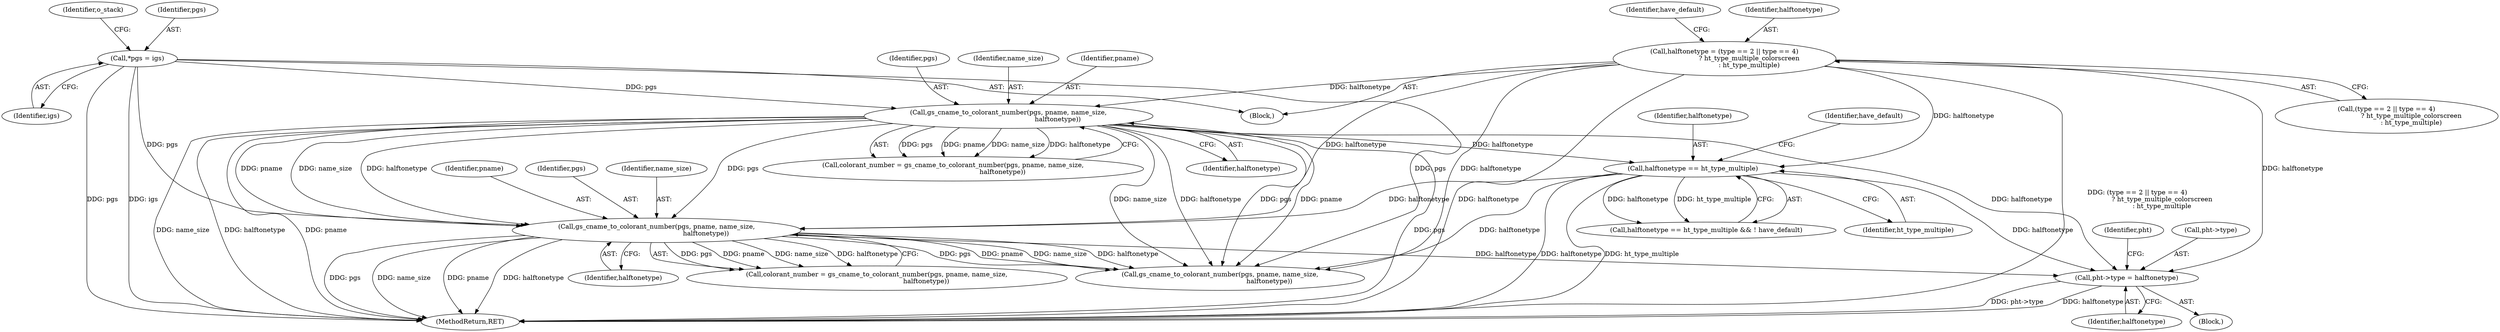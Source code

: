 digraph "0_ghostscript_f5c7555c30393e64ec1f5ab0dfae5b55b3b3fc78@pointer" {
"1000647" [label="(Call,pht->type = halftonetype)"];
"1000236" [label="(Call,halftonetype = (type == 2 || type == 4)\n                        ? ht_type_multiple_colorscreen\n                        : ht_type_multiple)"];
"1000309" [label="(Call,gs_cname_to_colorant_number(pgs, pname, name_size,\n                                                halftonetype))"];
"1000177" [label="(Call,*pgs = igs)"];
"1000352" [label="(Call,halftonetype == ht_type_multiple)"];
"1000495" [label="(Call,gs_cname_to_colorant_number(pgs, pname, name_size,\n                                                halftonetype))"];
"1000249" [label="(Identifier,have_default)"];
"1000354" [label="(Identifier,ht_type_multiple)"];
"1000656" [label="(Identifier,pht)"];
"1000237" [label="(Identifier,halftonetype)"];
"1000353" [label="(Identifier,halftonetype)"];
"1000752" [label="(Call,gs_cname_to_colorant_number(pgs, pname, name_size,\n                                                halftonetype))"];
"1000312" [label="(Identifier,name_size)"];
"1000177" [label="(Call,*pgs = igs)"];
"1000497" [label="(Identifier,pname)"];
"1000351" [label="(Call,halftonetype == ht_type_multiple && ! have_default)"];
"1000311" [label="(Identifier,pname)"];
"1000493" [label="(Call,colorant_number = gs_cname_to_colorant_number(pgs, pname, name_size,\n                                                halftonetype))"];
"1000647" [label="(Call,pht->type = halftonetype)"];
"1000356" [label="(Identifier,have_default)"];
"1000496" [label="(Identifier,pgs)"];
"1000310" [label="(Identifier,pgs)"];
"1000185" [label="(Identifier,o_stack)"];
"1000309" [label="(Call,gs_cname_to_colorant_number(pgs, pname, name_size,\n                                                halftonetype))"];
"1000651" [label="(Identifier,halftonetype)"];
"1000495" [label="(Call,gs_cname_to_colorant_number(pgs, pname, name_size,\n                                                halftonetype))"];
"1000646" [label="(Block,)"];
"1000313" [label="(Identifier,halftonetype)"];
"1000648" [label="(Call,pht->type)"];
"1000498" [label="(Identifier,name_size)"];
"1001042" [label="(MethodReturn,RET)"];
"1000238" [label="(Call,(type == 2 || type == 4)\n                        ? ht_type_multiple_colorscreen\n                        : ht_type_multiple)"];
"1000178" [label="(Identifier,pgs)"];
"1000236" [label="(Call,halftonetype = (type == 2 || type == 4)\n                        ? ht_type_multiple_colorscreen\n                        : ht_type_multiple)"];
"1000127" [label="(Block,)"];
"1000307" [label="(Call,colorant_number = gs_cname_to_colorant_number(pgs, pname, name_size,\n                                                halftonetype))"];
"1000352" [label="(Call,halftonetype == ht_type_multiple)"];
"1000499" [label="(Identifier,halftonetype)"];
"1000179" [label="(Identifier,igs)"];
"1000647" -> "1000646"  [label="AST: "];
"1000647" -> "1000651"  [label="CFG: "];
"1000648" -> "1000647"  [label="AST: "];
"1000651" -> "1000647"  [label="AST: "];
"1000656" -> "1000647"  [label="CFG: "];
"1000647" -> "1001042"  [label="DDG: halftonetype"];
"1000647" -> "1001042"  [label="DDG: pht->type"];
"1000236" -> "1000647"  [label="DDG: halftonetype"];
"1000309" -> "1000647"  [label="DDG: halftonetype"];
"1000352" -> "1000647"  [label="DDG: halftonetype"];
"1000495" -> "1000647"  [label="DDG: halftonetype"];
"1000236" -> "1000127"  [label="AST: "];
"1000236" -> "1000238"  [label="CFG: "];
"1000237" -> "1000236"  [label="AST: "];
"1000238" -> "1000236"  [label="AST: "];
"1000249" -> "1000236"  [label="CFG: "];
"1000236" -> "1001042"  [label="DDG: halftonetype"];
"1000236" -> "1001042"  [label="DDG: (type == 2 || type == 4)\n                        ? ht_type_multiple_colorscreen\n                        : ht_type_multiple"];
"1000236" -> "1000309"  [label="DDG: halftonetype"];
"1000236" -> "1000352"  [label="DDG: halftonetype"];
"1000236" -> "1000495"  [label="DDG: halftonetype"];
"1000236" -> "1000752"  [label="DDG: halftonetype"];
"1000309" -> "1000307"  [label="AST: "];
"1000309" -> "1000313"  [label="CFG: "];
"1000310" -> "1000309"  [label="AST: "];
"1000311" -> "1000309"  [label="AST: "];
"1000312" -> "1000309"  [label="AST: "];
"1000313" -> "1000309"  [label="AST: "];
"1000307" -> "1000309"  [label="CFG: "];
"1000309" -> "1001042"  [label="DDG: pgs"];
"1000309" -> "1001042"  [label="DDG: name_size"];
"1000309" -> "1001042"  [label="DDG: halftonetype"];
"1000309" -> "1001042"  [label="DDG: pname"];
"1000309" -> "1000307"  [label="DDG: pgs"];
"1000309" -> "1000307"  [label="DDG: pname"];
"1000309" -> "1000307"  [label="DDG: name_size"];
"1000309" -> "1000307"  [label="DDG: halftonetype"];
"1000177" -> "1000309"  [label="DDG: pgs"];
"1000309" -> "1000352"  [label="DDG: halftonetype"];
"1000309" -> "1000495"  [label="DDG: pgs"];
"1000309" -> "1000495"  [label="DDG: pname"];
"1000309" -> "1000495"  [label="DDG: name_size"];
"1000309" -> "1000495"  [label="DDG: halftonetype"];
"1000309" -> "1000752"  [label="DDG: pgs"];
"1000309" -> "1000752"  [label="DDG: pname"];
"1000309" -> "1000752"  [label="DDG: name_size"];
"1000309" -> "1000752"  [label="DDG: halftonetype"];
"1000177" -> "1000127"  [label="AST: "];
"1000177" -> "1000179"  [label="CFG: "];
"1000178" -> "1000177"  [label="AST: "];
"1000179" -> "1000177"  [label="AST: "];
"1000185" -> "1000177"  [label="CFG: "];
"1000177" -> "1001042"  [label="DDG: pgs"];
"1000177" -> "1001042"  [label="DDG: igs"];
"1000177" -> "1000495"  [label="DDG: pgs"];
"1000177" -> "1000752"  [label="DDG: pgs"];
"1000352" -> "1000351"  [label="AST: "];
"1000352" -> "1000354"  [label="CFG: "];
"1000353" -> "1000352"  [label="AST: "];
"1000354" -> "1000352"  [label="AST: "];
"1000356" -> "1000352"  [label="CFG: "];
"1000351" -> "1000352"  [label="CFG: "];
"1000352" -> "1001042"  [label="DDG: halftonetype"];
"1000352" -> "1001042"  [label="DDG: ht_type_multiple"];
"1000352" -> "1000351"  [label="DDG: halftonetype"];
"1000352" -> "1000351"  [label="DDG: ht_type_multiple"];
"1000352" -> "1000495"  [label="DDG: halftonetype"];
"1000352" -> "1000752"  [label="DDG: halftonetype"];
"1000495" -> "1000493"  [label="AST: "];
"1000495" -> "1000499"  [label="CFG: "];
"1000496" -> "1000495"  [label="AST: "];
"1000497" -> "1000495"  [label="AST: "];
"1000498" -> "1000495"  [label="AST: "];
"1000499" -> "1000495"  [label="AST: "];
"1000493" -> "1000495"  [label="CFG: "];
"1000495" -> "1001042"  [label="DDG: pgs"];
"1000495" -> "1001042"  [label="DDG: name_size"];
"1000495" -> "1001042"  [label="DDG: pname"];
"1000495" -> "1001042"  [label="DDG: halftonetype"];
"1000495" -> "1000493"  [label="DDG: pgs"];
"1000495" -> "1000493"  [label="DDG: pname"];
"1000495" -> "1000493"  [label="DDG: name_size"];
"1000495" -> "1000493"  [label="DDG: halftonetype"];
"1000495" -> "1000752"  [label="DDG: pgs"];
"1000495" -> "1000752"  [label="DDG: pname"];
"1000495" -> "1000752"  [label="DDG: name_size"];
"1000495" -> "1000752"  [label="DDG: halftonetype"];
}
